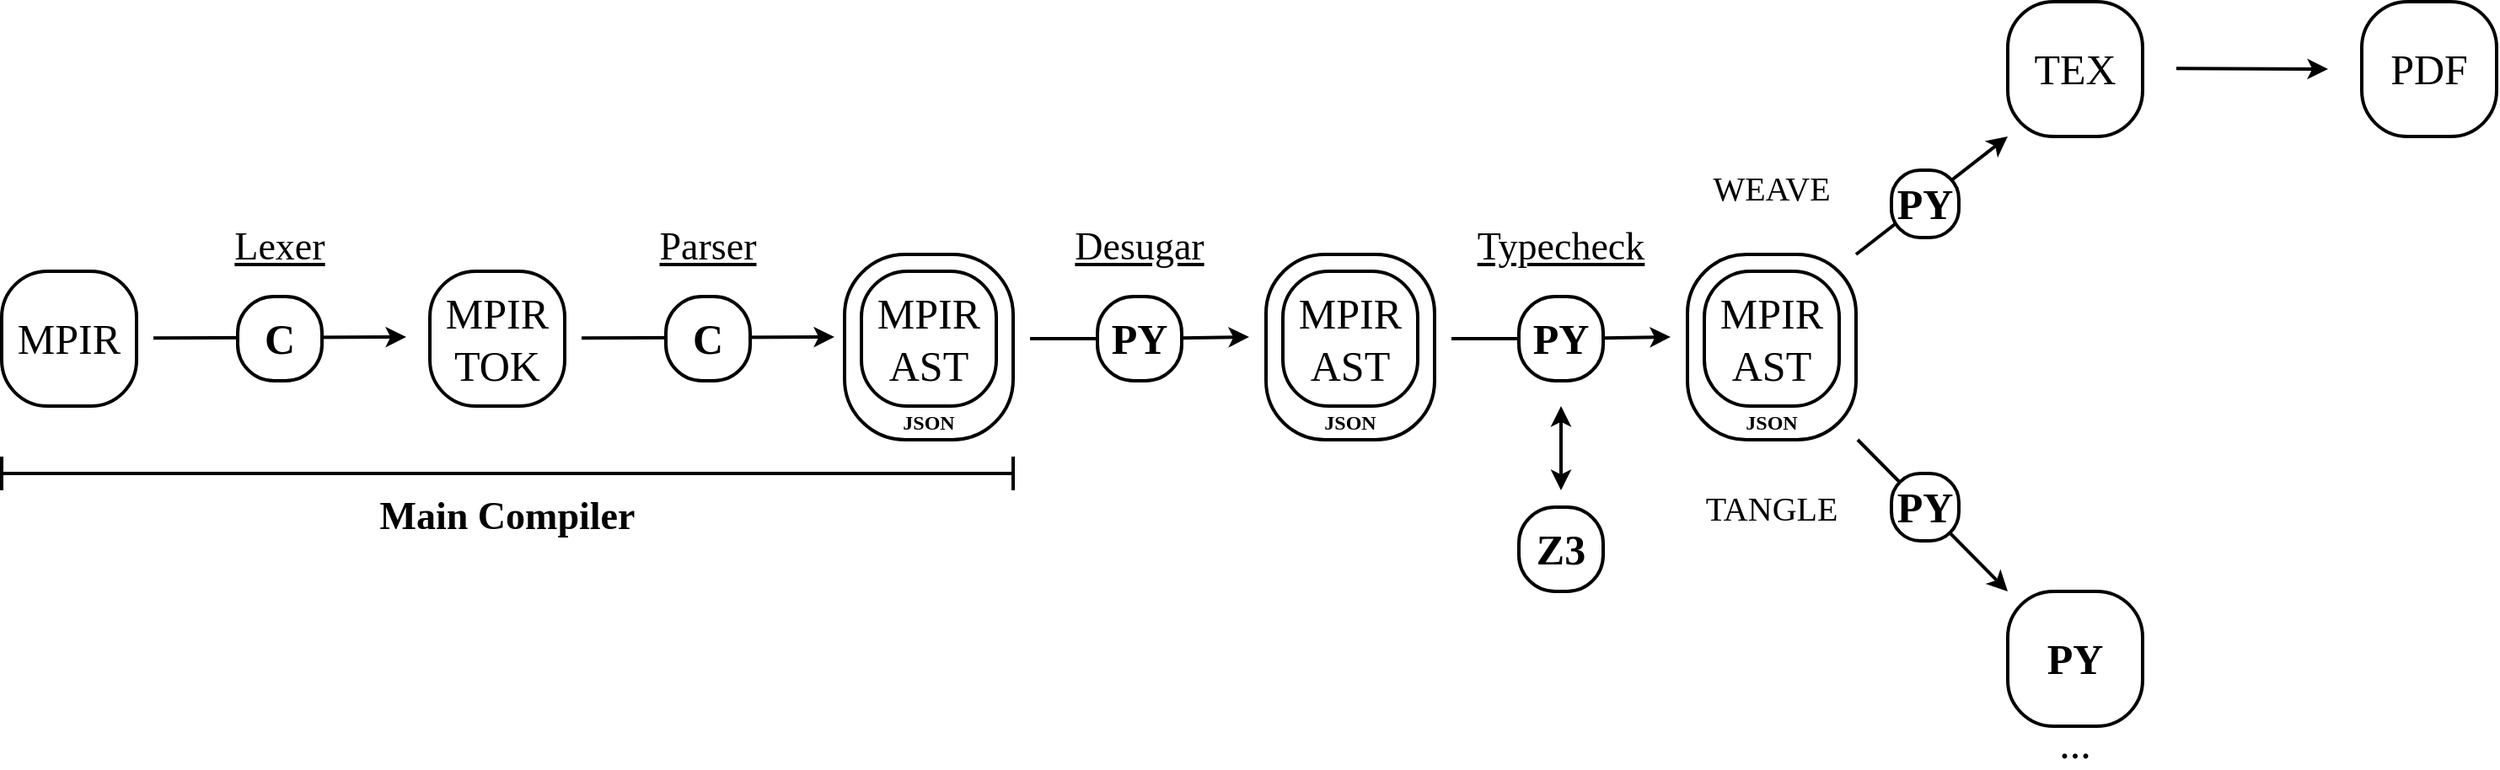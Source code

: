 <mxfile version="20.3.0" type="device"><diagram id="OL9gNWEDaynX6WzCiAtc" name="Page-1"><mxGraphModel dx="1483" dy="1094" grid="1" gridSize="10" guides="1" tooltips="1" connect="1" arrows="1" fold="1" page="1" pageScale="1" pageWidth="827" pageHeight="1169" math="0" shadow="0"><root><mxCell id="0"/><mxCell id="1" parent="0"/><mxCell id="nv_uyl8KgPl8_94P8tMI-58" value="&lt;font style=&quot;font-size: 25px;&quot; face=&quot;CMU Typewriter Text&quot;&gt;&lt;span style=&quot;font-size: 25px;&quot;&gt;&lt;br&gt;&lt;/span&gt;&lt;/font&gt;" style="rounded=1;whiteSpace=wrap;html=1;arcSize=35;fontSize=25;fontStyle=0;strokeWidth=2;" vertex="1" parent="1"><mxGeometry x="1120" y="1070" width="100" height="110" as="geometry"/></mxCell><mxCell id="nv_uyl8KgPl8_94P8tMI-59" value="JSON" style="text;html=1;strokeColor=none;fillColor=none;align=center;verticalAlign=middle;whiteSpace=wrap;rounded=0;fontFamily=CMU Typewriter Text;fontStyle=1" vertex="1" parent="1"><mxGeometry x="1140" y="1160" width="60" height="20" as="geometry"/></mxCell><mxCell id="nv_uyl8KgPl8_94P8tMI-56" value="&lt;font style=&quot;font-size: 25px;&quot; face=&quot;CMU Typewriter Text&quot;&gt;&lt;span style=&quot;font-size: 25px;&quot;&gt;&lt;br&gt;&lt;/span&gt;&lt;/font&gt;" style="rounded=1;whiteSpace=wrap;html=1;arcSize=35;fontSize=25;fontStyle=0;strokeWidth=2;" vertex="1" parent="1"><mxGeometry x="870" y="1070" width="100" height="110" as="geometry"/></mxCell><mxCell id="nv_uyl8KgPl8_94P8tMI-57" value="JSON" style="text;html=1;strokeColor=none;fillColor=none;align=center;verticalAlign=middle;whiteSpace=wrap;rounded=0;fontFamily=CMU Typewriter Text;fontStyle=1" vertex="1" parent="1"><mxGeometry x="890" y="1160" width="60" height="20" as="geometry"/></mxCell><mxCell id="nv_uyl8KgPl8_94P8tMI-54" value="&lt;font style=&quot;font-size: 25px;&quot; face=&quot;CMU Typewriter Text&quot;&gt;&lt;span style=&quot;font-size: 25px;&quot;&gt;&lt;br&gt;&lt;/span&gt;&lt;/font&gt;" style="rounded=1;whiteSpace=wrap;html=1;arcSize=36;fontSize=25;fontStyle=0;strokeWidth=2;" vertex="1" parent="1"><mxGeometry x="620" y="1070" width="100" height="110" as="geometry"/></mxCell><mxCell id="nv_uyl8KgPl8_94P8tMI-1" value="&lt;font style=&quot;font-size: 25px;&quot; face=&quot;CMU Typewriter Text&quot;&gt;&lt;span style=&quot;font-size: 25px;&quot;&gt;MPIR&lt;/span&gt;&lt;/font&gt;" style="rounded=1;whiteSpace=wrap;html=1;arcSize=34;fontSize=25;fontStyle=0;strokeWidth=2;" vertex="1" parent="1"><mxGeometry x="120" y="1080" width="80" height="80" as="geometry"/></mxCell><mxCell id="nv_uyl8KgPl8_94P8tMI-3" value="" style="endArrow=classic;html=1;rounded=0;strokeWidth=2;fontFamily=CMU Serif;fontSize=21;" edge="1" parent="1"><mxGeometry width="50" height="50" relative="1" as="geometry"><mxPoint x="210" y="1119.62" as="sourcePoint"/><mxPoint x="360" y="1119" as="targetPoint"/></mxGeometry></mxCell><mxCell id="nv_uyl8KgPl8_94P8tMI-4" value="Lexer" style="text;html=1;strokeColor=none;fillColor=none;align=center;verticalAlign=middle;whiteSpace=wrap;rounded=0;strokeWidth=2;fontFamily=CMU Serif;fontSize=23;fontStyle=4" vertex="1" parent="1"><mxGeometry x="210" y="1050" width="150" height="30" as="geometry"/></mxCell><mxCell id="nv_uyl8KgPl8_94P8tMI-9" value="" style="endArrow=classic;html=1;rounded=0;strokeWidth=2;fontFamily=CMU Serif;fontSize=21;" edge="1" parent="1"><mxGeometry width="50" height="50" relative="1" as="geometry"><mxPoint x="464" y="1119.62" as="sourcePoint"/><mxPoint x="614" y="1119.0" as="targetPoint"/></mxGeometry></mxCell><mxCell id="nv_uyl8KgPl8_94P8tMI-10" value="Parser" style="text;html=1;strokeColor=none;fillColor=none;align=center;verticalAlign=middle;whiteSpace=wrap;rounded=0;strokeWidth=2;fontFamily=CMU Serif;fontSize=23;fontStyle=4" vertex="1" parent="1"><mxGeometry x="464" y="1050" width="150" height="30" as="geometry"/></mxCell><mxCell id="nv_uyl8KgPl8_94P8tMI-13" value="" style="endArrow=classic;html=1;rounded=0;strokeWidth=2;fontFamily=CMU Serif;fontSize=21;startArrow=none;" edge="1" parent="1" source="nv_uyl8KgPl8_94P8tMI-21"><mxGeometry width="50" height="50" relative="1" as="geometry"><mxPoint x="970" y="1119.62" as="sourcePoint"/><mxPoint x="1110" y="1119" as="targetPoint"/></mxGeometry></mxCell><mxCell id="nv_uyl8KgPl8_94P8tMI-14" value="Typecheck" style="text;html=1;strokeColor=none;fillColor=none;align=center;verticalAlign=middle;whiteSpace=wrap;rounded=0;strokeWidth=2;fontFamily=CMU Serif;fontSize=23;fontStyle=4" vertex="1" parent="1"><mxGeometry x="970" y="1050" width="150" height="30" as="geometry"/></mxCell><mxCell id="nv_uyl8KgPl8_94P8tMI-19" value="&lt;font face=&quot;CMU Typewriter Text&quot;&gt;C&lt;br&gt;&lt;/font&gt;" style="rounded=1;whiteSpace=wrap;html=1;arcSize=43;fontSize=25;fontStyle=1;strokeWidth=2;spacing=0;spacingBottom=0;" vertex="1" parent="1"><mxGeometry x="260" y="1095" width="50" height="50" as="geometry"/></mxCell><mxCell id="nv_uyl8KgPl8_94P8tMI-20" value="&lt;font face=&quot;CMU Typewriter Text&quot;&gt;C&lt;br&gt;&lt;/font&gt;" style="rounded=1;whiteSpace=wrap;html=1;arcSize=43;fontSize=25;fontStyle=1;strokeWidth=2;spacing=0;spacingBottom=0;" vertex="1" parent="1"><mxGeometry x="514" y="1095" width="50" height="50" as="geometry"/></mxCell><mxCell id="nv_uyl8KgPl8_94P8tMI-22" value="&lt;font face=&quot;CMU Typewriter Text&quot;&gt;Z3&lt;br&gt;&lt;/font&gt;" style="rounded=1;whiteSpace=wrap;html=1;arcSize=43;fontSize=25;fontStyle=1;strokeWidth=2;spacing=0;spacingBottom=0;" vertex="1" parent="1"><mxGeometry x="1020" y="1220" width="50" height="50" as="geometry"/></mxCell><mxCell id="nv_uyl8KgPl8_94P8tMI-23" value="" style="endArrow=classic;html=1;rounded=0;strokeWidth=2;fontFamily=CMU Serif;fontSize=21;startArrow=classic;startFill=1;" edge="1" parent="1"><mxGeometry width="50" height="50" relative="1" as="geometry"><mxPoint x="1045" y="1160" as="sourcePoint"/><mxPoint x="1045" y="1210" as="targetPoint"/></mxGeometry></mxCell><mxCell id="nv_uyl8KgPl8_94P8tMI-29" value="" style="endArrow=classic;html=1;rounded=0;strokeWidth=2;fontFamily=CMU Serif;fontSize=21;startArrow=none;" edge="1" parent="1" source="nv_uyl8KgPl8_94P8tMI-32"><mxGeometry width="50" height="50" relative="1" as="geometry"><mxPoint x="720" y="1119.62" as="sourcePoint"/><mxPoint x="860" y="1119" as="targetPoint"/></mxGeometry></mxCell><mxCell id="nv_uyl8KgPl8_94P8tMI-30" value="Desugar" style="text;html=1;strokeColor=none;fillColor=none;align=center;verticalAlign=middle;whiteSpace=wrap;rounded=0;strokeWidth=2;fontFamily=CMU Serif;fontSize=23;fontStyle=4" vertex="1" parent="1"><mxGeometry x="720" y="1050" width="150" height="30" as="geometry"/></mxCell><mxCell id="nv_uyl8KgPl8_94P8tMI-36" value="" style="endArrow=classic;html=1;rounded=0;fontFamily=CMU Typewriter Text;fontSize=25;strokeWidth=2;entryX=0;entryY=1;entryDx=0;entryDy=0;" edge="1" parent="1" target="nv_uyl8KgPl8_94P8tMI-48"><mxGeometry width="50" height="50" relative="1" as="geometry"><mxPoint x="1220" y="1070" as="sourcePoint"/><mxPoint x="1250" y="1050" as="targetPoint"/></mxGeometry></mxCell><mxCell id="nv_uyl8KgPl8_94P8tMI-37" value="" style="endArrow=classic;html=1;rounded=0;fontFamily=CMU Typewriter Text;fontSize=36;strokeWidth=2;entryX=0;entryY=0;entryDx=0;entryDy=0;" edge="1" parent="1" target="nv_uyl8KgPl8_94P8tMI-49"><mxGeometry width="50" height="50" relative="1" as="geometry"><mxPoint x="1221" y="1180" as="sourcePoint"/><mxPoint x="1251" y="1200" as="targetPoint"/></mxGeometry></mxCell><mxCell id="nv_uyl8KgPl8_94P8tMI-39" value="" style="endArrow=classic;html=1;rounded=0;fontFamily=CMU Typewriter Text;fontSize=25;strokeWidth=2;" edge="1" parent="1"><mxGeometry width="50" height="50" relative="1" as="geometry"><mxPoint x="1410" y="959.62" as="sourcePoint"/><mxPoint x="1500" y="960" as="targetPoint"/></mxGeometry></mxCell><mxCell id="nv_uyl8KgPl8_94P8tMI-40" value="" style="shape=image;verticalLabelPosition=bottom;labelBackgroundColor=default;verticalAlign=top;aspect=fixed;imageAspect=0;image=https://upload.wikimedia.org/wikipedia/commons/thumb/9/92/LaTeX_logo.svg/2560px-LaTeX_logo.svg.png;" vertex="1" parent="1"><mxGeometry x="1416" y="925" width="71.89" height="30" as="geometry"/></mxCell><mxCell id="nv_uyl8KgPl8_94P8tMI-41" value="..." style="text;html=1;strokeColor=none;fillColor=none;align=center;verticalAlign=middle;whiteSpace=wrap;rounded=0;fontFamily=CMU Typewriter Text;fontSize=25;" vertex="1" parent="1"><mxGeometry x="1310" y="1350" width="80" height="20" as="geometry"/></mxCell><mxCell id="nv_uyl8KgPl8_94P8tMI-42" value="WEAVE" style="text;html=1;strokeColor=none;fillColor=none;align=center;verticalAlign=middle;whiteSpace=wrap;rounded=0;fontFamily=CMU Typewriter Text;fontSize=20;" vertex="1" parent="1"><mxGeometry x="1140" y="1020" width="60" height="20" as="geometry"/></mxCell><mxCell id="nv_uyl8KgPl8_94P8tMI-43" value="TANGLE" style="text;html=1;strokeColor=none;fillColor=none;align=center;verticalAlign=middle;whiteSpace=wrap;rounded=0;fontFamily=CMU Typewriter Text;fontSize=20;" vertex="1" parent="1"><mxGeometry x="1140" y="1210" width="60" height="20" as="geometry"/></mxCell><mxCell id="nv_uyl8KgPl8_94P8tMI-44" value="&lt;font style=&quot;font-size: 25px;&quot; face=&quot;CMU Typewriter Text&quot;&gt;&lt;span style=&quot;font-size: 25px;&quot;&gt;MPIR&lt;br&gt;TOK&lt;br&gt;&lt;/span&gt;&lt;/font&gt;" style="rounded=1;whiteSpace=wrap;html=1;arcSize=34;fontSize=25;fontStyle=0;strokeWidth=2;" vertex="1" parent="1"><mxGeometry x="374" y="1080" width="80" height="80" as="geometry"/></mxCell><mxCell id="nv_uyl8KgPl8_94P8tMI-45" value="&lt;font style=&quot;font-size: 25px;&quot; face=&quot;CMU Typewriter Text&quot;&gt;&lt;span style=&quot;font-size: 25px;&quot;&gt;MPIR&lt;br&gt;AST&lt;br&gt;&lt;/span&gt;&lt;/font&gt;" style="rounded=1;whiteSpace=wrap;html=1;arcSize=34;fontSize=25;fontStyle=0;strokeWidth=2;" vertex="1" parent="1"><mxGeometry x="630" y="1080" width="80" height="80" as="geometry"/></mxCell><mxCell id="nv_uyl8KgPl8_94P8tMI-46" value="&lt;font style=&quot;font-size: 25px;&quot; face=&quot;CMU Typewriter Text&quot;&gt;&lt;span style=&quot;font-size: 25px;&quot;&gt;MPIR&lt;br&gt;AST&lt;br&gt;&lt;/span&gt;&lt;/font&gt;" style="rounded=1;whiteSpace=wrap;html=1;arcSize=34;fontSize=25;fontStyle=0;strokeWidth=2;" vertex="1" parent="1"><mxGeometry x="880" y="1080" width="80" height="80" as="geometry"/></mxCell><mxCell id="nv_uyl8KgPl8_94P8tMI-47" value="&lt;font style=&quot;font-size: 25px;&quot; face=&quot;CMU Typewriter Text&quot;&gt;&lt;span style=&quot;font-size: 25px;&quot;&gt;MPIR&lt;br&gt;AST&lt;br&gt;&lt;/span&gt;&lt;/font&gt;" style="rounded=1;whiteSpace=wrap;html=1;arcSize=34;fontSize=25;fontStyle=0;strokeWidth=2;" vertex="1" parent="1"><mxGeometry x="1130" y="1080" width="80" height="80" as="geometry"/></mxCell><mxCell id="nv_uyl8KgPl8_94P8tMI-48" value="&lt;font style=&quot;font-size: 25px;&quot; face=&quot;CMU Typewriter Text&quot;&gt;&lt;span style=&quot;font-size: 25px;&quot;&gt;TEX&lt;br&gt;&lt;/span&gt;&lt;/font&gt;" style="rounded=1;whiteSpace=wrap;html=1;arcSize=34;fontSize=25;fontStyle=0;strokeWidth=2;" vertex="1" parent="1"><mxGeometry x="1310" y="920" width="80" height="80" as="geometry"/></mxCell><mxCell id="nv_uyl8KgPl8_94P8tMI-49" value="&lt;font style=&quot;font-size: 25px;&quot; face=&quot;CMU Typewriter Text&quot;&gt;&lt;span style=&quot;font-size: 25px;&quot;&gt;PY&lt;br&gt;&lt;/span&gt;&lt;/font&gt;" style="rounded=1;whiteSpace=wrap;html=1;arcSize=34;fontSize=25;fontStyle=1;strokeWidth=2;" vertex="1" parent="1"><mxGeometry x="1310" y="1270" width="80" height="80" as="geometry"/></mxCell><mxCell id="nv_uyl8KgPl8_94P8tMI-50" value="&lt;font style=&quot;font-size: 25px;&quot; face=&quot;CMU Typewriter Text&quot;&gt;&lt;span style=&quot;font-size: 25px;&quot;&gt;PDF&lt;br&gt;&lt;/span&gt;&lt;/font&gt;" style="rounded=1;whiteSpace=wrap;html=1;arcSize=34;fontSize=25;fontStyle=0;strokeWidth=2;" vertex="1" parent="1"><mxGeometry x="1520" y="920" width="80" height="80" as="geometry"/></mxCell><mxCell id="nv_uyl8KgPl8_94P8tMI-21" value="&lt;font face=&quot;CMU Typewriter Text&quot;&gt;PY&lt;br&gt;&lt;/font&gt;" style="rounded=1;whiteSpace=wrap;html=1;arcSize=43;fontSize=25;fontStyle=1;strokeWidth=2;spacing=0;spacingBottom=0;perimeterSpacing=1;" vertex="1" parent="1"><mxGeometry x="1020" y="1095" width="50" height="50" as="geometry"/></mxCell><mxCell id="nv_uyl8KgPl8_94P8tMI-51" value="" style="endArrow=none;html=1;rounded=0;strokeWidth=2;fontFamily=CMU Serif;fontSize=21;" edge="1" parent="1" target="nv_uyl8KgPl8_94P8tMI-21"><mxGeometry width="50" height="50" relative="1" as="geometry"><mxPoint x="980" y="1120" as="sourcePoint"/><mxPoint x="1120.0" y="1119.0" as="targetPoint"/></mxGeometry></mxCell><mxCell id="nv_uyl8KgPl8_94P8tMI-32" value="&lt;font face=&quot;CMU Typewriter Text&quot;&gt;PY&lt;br&gt;&lt;/font&gt;" style="rounded=1;whiteSpace=wrap;html=1;arcSize=43;fontSize=25;fontStyle=1;strokeWidth=2;spacing=0;spacingBottom=0;" vertex="1" parent="1"><mxGeometry x="770" y="1095" width="50" height="50" as="geometry"/></mxCell><mxCell id="nv_uyl8KgPl8_94P8tMI-52" value="" style="endArrow=none;html=1;rounded=0;strokeWidth=2;fontFamily=CMU Serif;fontSize=21;" edge="1" parent="1" target="nv_uyl8KgPl8_94P8tMI-32"><mxGeometry width="50" height="50" relative="1" as="geometry"><mxPoint x="730" y="1120" as="sourcePoint"/><mxPoint x="870.0" y="1119.0" as="targetPoint"/></mxGeometry></mxCell><mxCell id="nv_uyl8KgPl8_94P8tMI-55" value="JSON" style="text;html=1;strokeColor=none;fillColor=none;align=center;verticalAlign=middle;whiteSpace=wrap;rounded=0;fontFamily=CMU Typewriter Text;fontStyle=1" vertex="1" parent="1"><mxGeometry x="640" y="1160" width="60" height="20" as="geometry"/></mxCell><mxCell id="nv_uyl8KgPl8_94P8tMI-65" value="&lt;font face=&quot;CMU Typewriter Text&quot;&gt;PY&lt;br&gt;&lt;/font&gt;" style="rounded=1;whiteSpace=wrap;html=1;arcSize=43;fontSize=25;fontStyle=1;strokeWidth=2;spacing=0;spacingBottom=0;gradientColor=none;shadow=0;sketch=0;glass=0;" vertex="1" parent="1"><mxGeometry x="1241" y="1020" width="40" height="40" as="geometry"/></mxCell><mxCell id="nv_uyl8KgPl8_94P8tMI-67" value="&lt;font face=&quot;CMU Typewriter Text&quot;&gt;PY&lt;br&gt;&lt;/font&gt;" style="rounded=1;whiteSpace=wrap;html=1;arcSize=43;fontSize=25;fontStyle=1;strokeWidth=2;spacing=0;spacingBottom=0;" vertex="1" parent="1"><mxGeometry x="1241" y="1200" width="40" height="40" as="geometry"/></mxCell><mxCell id="nv_uyl8KgPl8_94P8tMI-68" value="" style="shape=crossbar;whiteSpace=wrap;html=1;rounded=1;fontFamily=CMU Typewriter Text;fontSize=18;strokeWidth=2;" vertex="1" parent="1"><mxGeometry x="120" y="1190" width="600" height="20" as="geometry"/></mxCell><mxCell id="nv_uyl8KgPl8_94P8tMI-69" value="Main Compiler" style="text;html=1;strokeColor=none;fillColor=none;align=center;verticalAlign=middle;whiteSpace=wrap;rounded=0;strokeWidth=2;fontFamily=CMU Serif;fontSize=23;fontStyle=1" vertex="1" parent="1"><mxGeometry x="130" y="1210" width="580" height="30" as="geometry"/></mxCell></root></mxGraphModel></diagram></mxfile>